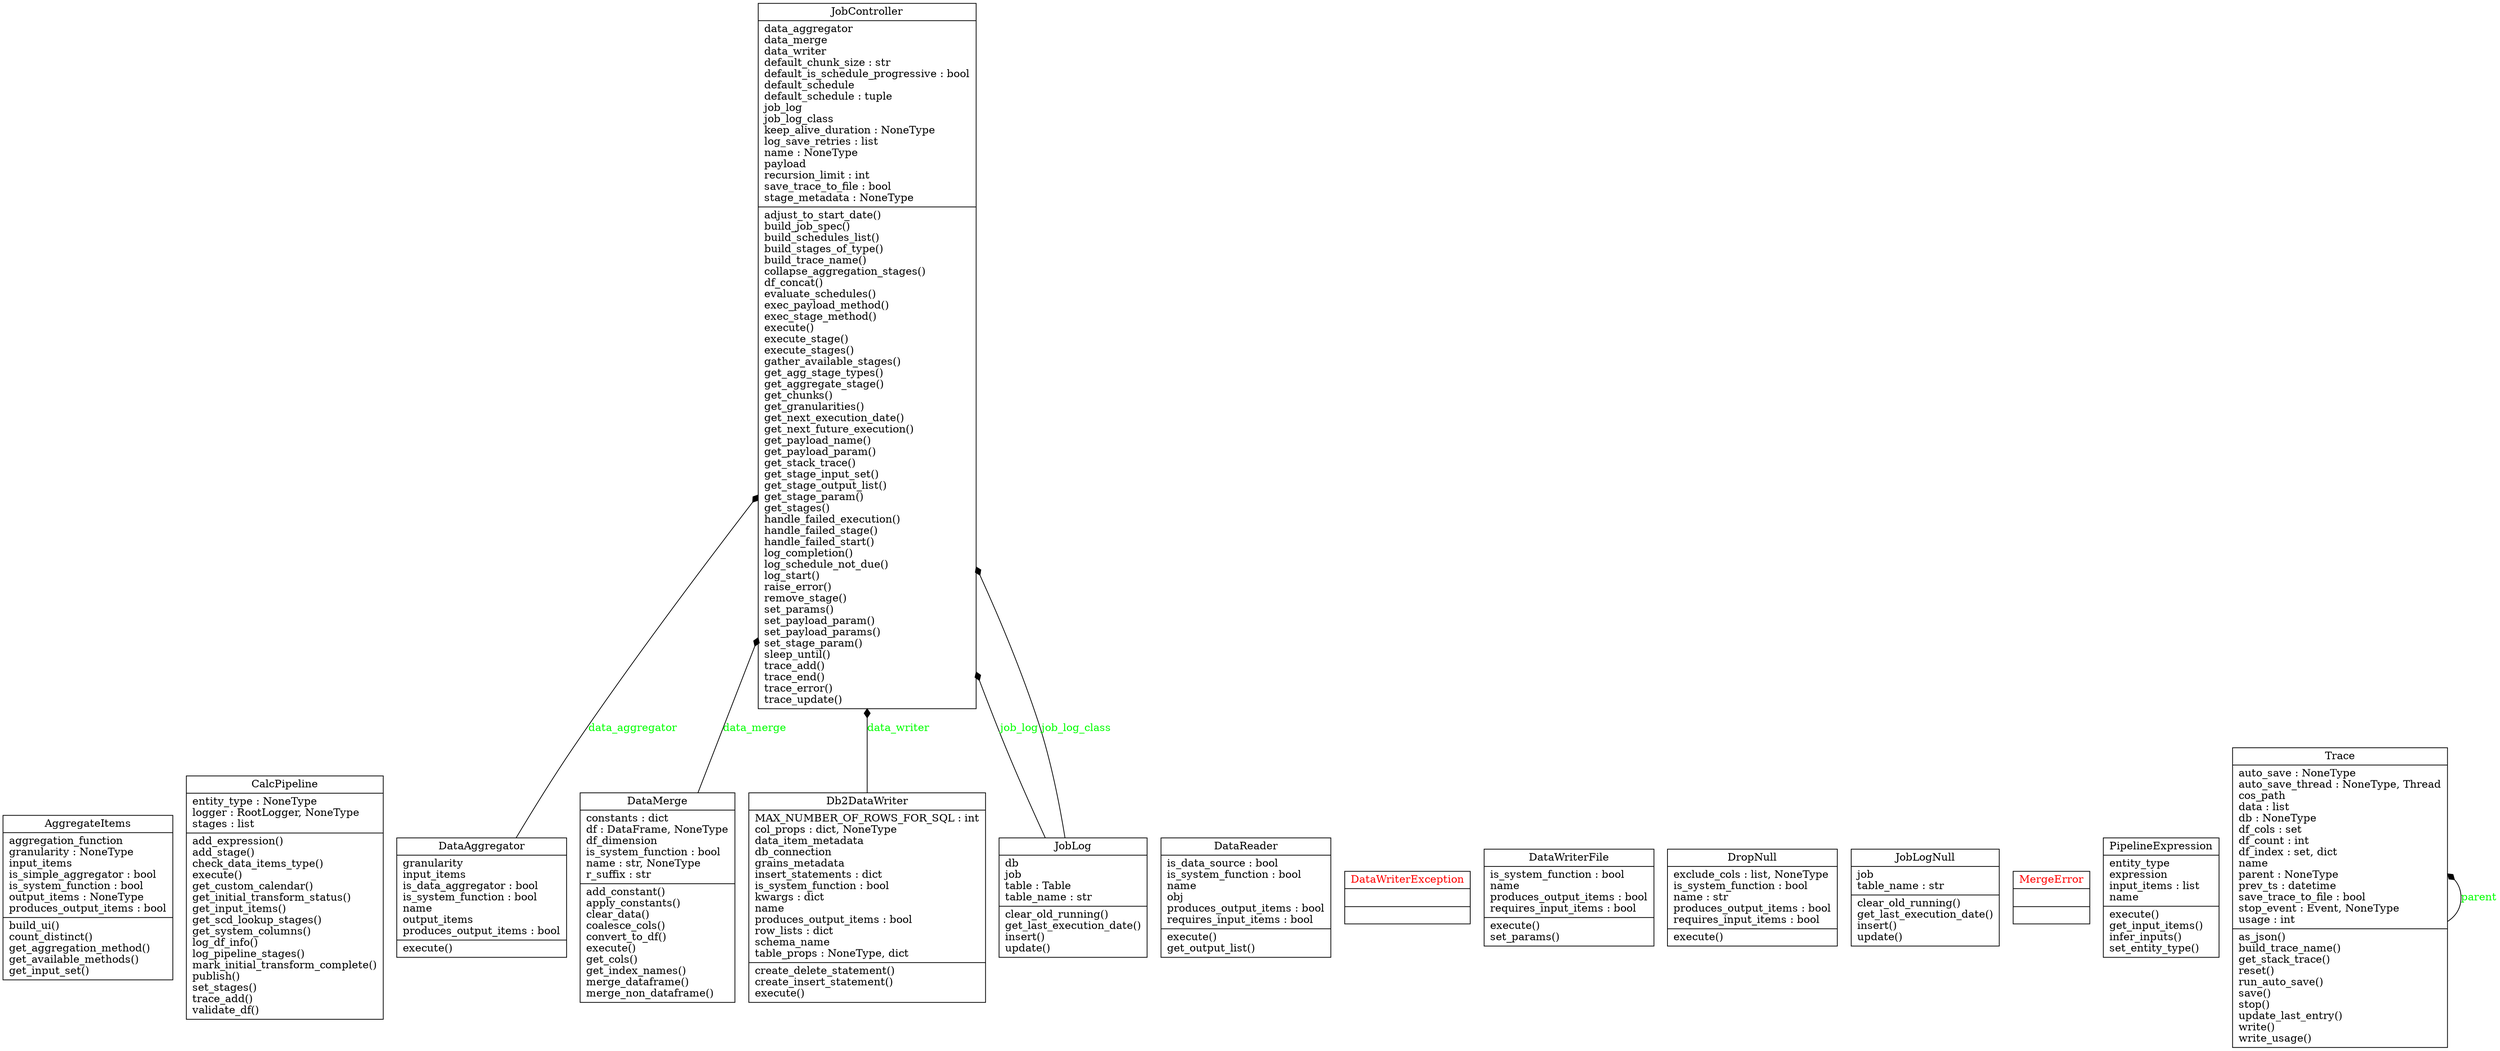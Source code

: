 digraph "classes" {
charset="utf-8"
rankdir=BT
"0" [label="{AggregateItems|aggregation_function\lgranularity : NoneType\linput_items\lis_simple_aggregator : bool\lis_system_function : bool\loutput_items : NoneType\lproduces_output_items : bool\l|build_ui()\lcount_distinct()\lget_aggregation_method()\lget_available_methods()\lget_input_set()\l}", shape="record"];
"1" [label="{CalcPipeline|entity_type : NoneType\llogger : RootLogger, NoneType\lstages : list\l|add_expression()\ladd_stage()\lcheck_data_items_type()\lexecute()\lget_custom_calendar()\lget_initial_transform_status()\lget_input_items()\lget_scd_lookup_stages()\lget_system_columns()\llog_df_info()\llog_pipeline_stages()\lmark_initial_transform_complete()\lpublish()\lset_stages()\ltrace_add()\lvalidate_df()\l}", shape="record"];
"2" [label="{DataAggregator|granularity\linput_items\lis_data_aggregator : bool\lis_system_function : bool\lname\loutput_items\lproduces_output_items : bool\l|execute()\l}", shape="record"];
"3" [label="{DataMerge|constants : dict\ldf : DataFrame, NoneType\ldf_dimension\lis_system_function : bool\lname : str, NoneType\lr_suffix : str\l|add_constant()\lapply_constants()\lclear_data()\lcoalesce_cols()\lconvert_to_df()\lexecute()\lget_cols()\lget_index_names()\lmerge_dataframe()\lmerge_non_dataframe()\l}", shape="record"];
"4" [label="{DataReader|is_data_source : bool\lis_system_function : bool\lname\lobj\lproduces_output_items : bool\lrequires_input_items : bool\l|execute()\lget_output_list()\l}", shape="record"];
"5" [fontcolor="red", label="{DataWriterException|\l|}", shape="record"];
"6" [label="{DataWriterFile|is_system_function : bool\lname\lproduces_output_items : bool\lrequires_input_items : bool\l|execute()\lset_params()\l}", shape="record"];
"7" [label="{Db2DataWriter|MAX_NUMBER_OF_ROWS_FOR_SQL : int\lcol_props : dict, NoneType\ldata_item_metadata\ldb_connection\lgrains_metadata\linsert_statements : dict\lis_system_function : bool\lkwargs : dict\lname\lproduces_output_items : bool\lrow_lists : dict\lschema_name\ltable_props : NoneType, dict\l|create_delete_statement()\lcreate_insert_statement()\lexecute()\l}", shape="record"];
"8" [label="{DropNull|exclude_cols : list, NoneType\lis_system_function : bool\lname : str\lproduces_output_items : bool\lrequires_input_items : bool\l|execute()\l}", shape="record"];
"9" [label="{JobController|data_aggregator\ldata_merge\ldata_writer\ldefault_chunk_size : str\ldefault_is_schedule_progressive : bool\ldefault_schedule\ldefault_schedule : tuple\ljob_log\ljob_log_class\lkeep_alive_duration : NoneType\llog_save_retries : list\lname : NoneType\lpayload\lrecursion_limit : int\lsave_trace_to_file : bool\lstage_metadata : NoneType\l|adjust_to_start_date()\lbuild_job_spec()\lbuild_schedules_list()\lbuild_stages_of_type()\lbuild_trace_name()\lcollapse_aggregation_stages()\ldf_concat()\levaluate_schedules()\lexec_payload_method()\lexec_stage_method()\lexecute()\lexecute_stage()\lexecute_stages()\lgather_available_stages()\lget_agg_stage_types()\lget_aggregate_stage()\lget_chunks()\lget_granularities()\lget_next_execution_date()\lget_next_future_execution()\lget_payload_name()\lget_payload_param()\lget_stack_trace()\lget_stage_input_set()\lget_stage_output_list()\lget_stage_param()\lget_stages()\lhandle_failed_execution()\lhandle_failed_stage()\lhandle_failed_start()\llog_completion()\llog_schedule_not_due()\llog_start()\lraise_error()\lremove_stage()\lset_params()\lset_payload_param()\lset_payload_params()\lset_stage_param()\lsleep_until()\ltrace_add()\ltrace_end()\ltrace_error()\ltrace_update()\l}", shape="record"];
"10" [label="{JobLog|db\ljob\ltable : Table\ltable_name : str\l|clear_old_running()\lget_last_execution_date()\linsert()\lupdate()\l}", shape="record"];
"11" [label="{JobLogNull|job\ltable_name : str\l|clear_old_running()\lget_last_execution_date()\linsert()\lupdate()\l}", shape="record"];
"12" [fontcolor="red", label="{MergeError|\l|}", shape="record"];
"13" [label="{PipelineExpression|entity_type\lexpression\linput_items : list\lname\l|execute()\lget_input_items()\linfer_inputs()\lset_entity_type()\l}", shape="record"];
"14" [label="{Trace|auto_save : NoneType\lauto_save_thread : NoneType, Thread\lcos_path\ldata : list\ldb : NoneType\ldf_cols : set\ldf_count : int\ldf_index : set, dict\lname\lparent : NoneType\lprev_ts : datetime\lsave_trace_to_file : bool\lstop_event : Event, NoneType\lusage : int\l|as_json()\lbuild_trace_name()\lget_stack_trace()\lreset()\lrun_auto_save()\lsave()\lstop()\lupdate_last_entry()\lwrite()\lwrite_usage()\l}", shape="record"];
"2" -> "9" [arrowhead="diamond", arrowtail="none", fontcolor="green", label="data_aggregator", style="solid"];
"3" -> "9" [arrowhead="diamond", arrowtail="none", fontcolor="green", label="data_merge", style="solid"];
"7" -> "9" [arrowhead="diamond", arrowtail="none", fontcolor="green", label="data_writer", style="solid"];
"10" -> "9" [arrowhead="diamond", arrowtail="none", fontcolor="green", label="job_log", style="solid"];
"10" -> "9" [arrowhead="diamond", arrowtail="none", fontcolor="green", label="job_log_class", style="solid"];
"14" -> "14" [arrowhead="diamond", arrowtail="none", fontcolor="green", label="parent", style="solid"];
}

